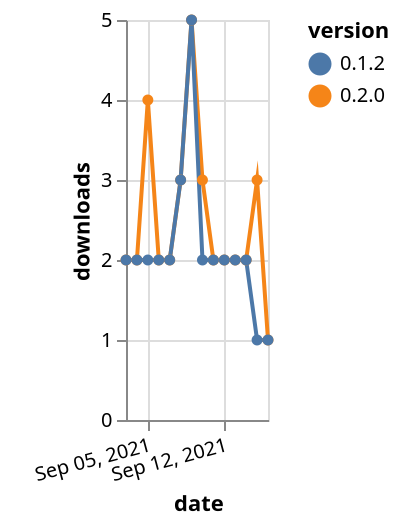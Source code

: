 {"$schema": "https://vega.github.io/schema/vega-lite/v5.json", "description": "A simple bar chart with embedded data.", "data": {"values": [{"date": "2021-09-03", "total": 2950, "delta": 2, "version": "0.2.0"}, {"date": "2021-09-04", "total": 2952, "delta": 2, "version": "0.2.0"}, {"date": "2021-09-05", "total": 2956, "delta": 4, "version": "0.2.0"}, {"date": "2021-09-06", "total": 2958, "delta": 2, "version": "0.2.0"}, {"date": "2021-09-07", "total": 2960, "delta": 2, "version": "0.2.0"}, {"date": "2021-09-08", "total": 2963, "delta": 3, "version": "0.2.0"}, {"date": "2021-09-09", "total": 2968, "delta": 5, "version": "0.2.0"}, {"date": "2021-09-10", "total": 2971, "delta": 3, "version": "0.2.0"}, {"date": "2021-09-11", "total": 2973, "delta": 2, "version": "0.2.0"}, {"date": "2021-09-12", "total": 2975, "delta": 2, "version": "0.2.0"}, {"date": "2021-09-13", "total": 2977, "delta": 2, "version": "0.2.0"}, {"date": "2021-09-14", "total": 2979, "delta": 2, "version": "0.2.0"}, {"date": "2021-09-15", "total": 2982, "delta": 3, "version": "0.2.0"}, {"date": "2021-09-16", "total": 2983, "delta": 1, "version": "0.2.0"}, {"date": "2021-09-03", "total": 2393, "delta": 2, "version": "0.1.2"}, {"date": "2021-09-04", "total": 2395, "delta": 2, "version": "0.1.2"}, {"date": "2021-09-05", "total": 2397, "delta": 2, "version": "0.1.2"}, {"date": "2021-09-06", "total": 2399, "delta": 2, "version": "0.1.2"}, {"date": "2021-09-07", "total": 2401, "delta": 2, "version": "0.1.2"}, {"date": "2021-09-08", "total": 2404, "delta": 3, "version": "0.1.2"}, {"date": "2021-09-09", "total": 2409, "delta": 5, "version": "0.1.2"}, {"date": "2021-09-10", "total": 2411, "delta": 2, "version": "0.1.2"}, {"date": "2021-09-11", "total": 2413, "delta": 2, "version": "0.1.2"}, {"date": "2021-09-12", "total": 2415, "delta": 2, "version": "0.1.2"}, {"date": "2021-09-13", "total": 2417, "delta": 2, "version": "0.1.2"}, {"date": "2021-09-14", "total": 2419, "delta": 2, "version": "0.1.2"}, {"date": "2021-09-15", "total": 2420, "delta": 1, "version": "0.1.2"}, {"date": "2021-09-16", "total": 2421, "delta": 1, "version": "0.1.2"}]}, "width": "container", "mark": {"type": "line", "point": {"filled": true}}, "encoding": {"x": {"field": "date", "type": "temporal", "timeUnit": "yearmonthdate", "title": "date", "axis": {"labelAngle": -15}}, "y": {"field": "delta", "type": "quantitative", "title": "downloads"}, "color": {"field": "version", "type": "nominal"}, "tooltip": {"field": "delta"}}}